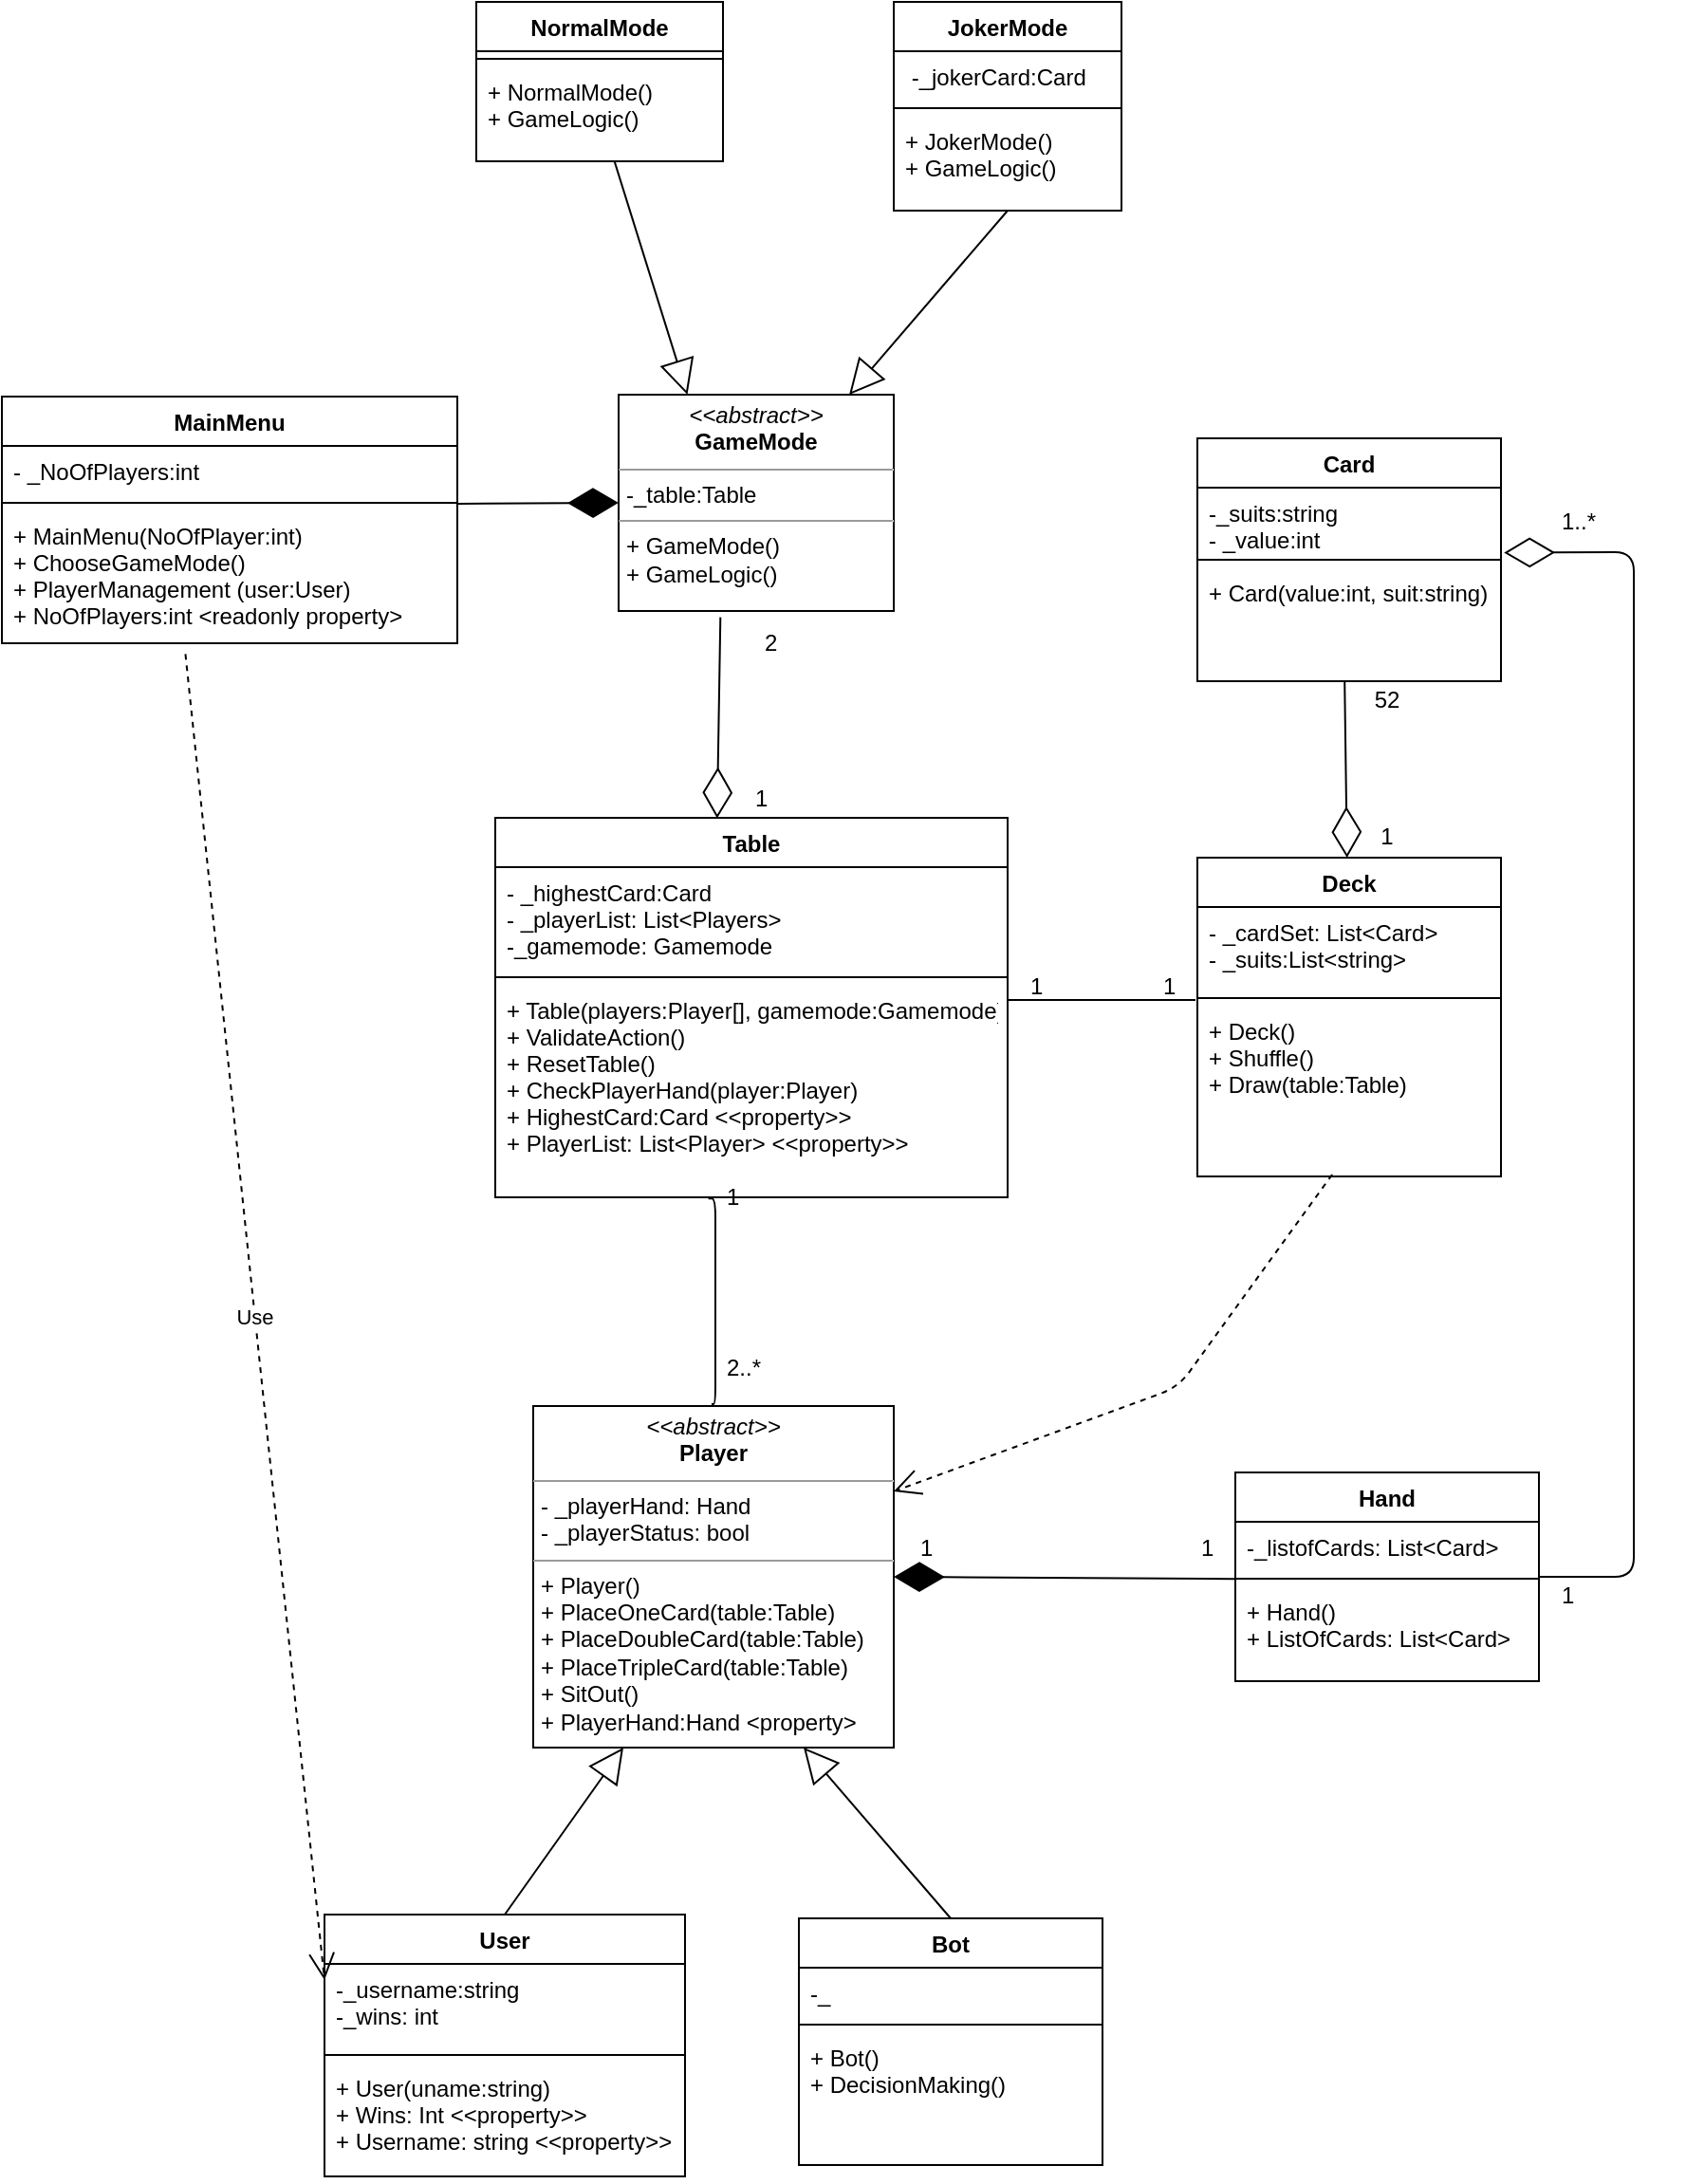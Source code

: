 <mxfile version="12.1.4" type="github" pages="1">
  <diagram id="AUOvVh1_00nn_1LIGHaV" name="Page-1">
    <mxGraphModel dx="904" dy="465" grid="1" gridSize="10" guides="1" tooltips="1" connect="1" arrows="1" fold="1" page="1" pageScale="1" pageWidth="1100" pageHeight="850" math="0" shadow="0">
      <root>
        <mxCell id="0"/>
        <mxCell id="1" parent="0"/>
        <mxCell id="rCFci73cA3xN7o4rIOeo-2" value="MainMenu" style="swimlane;fontStyle=1;align=center;verticalAlign=top;childLayout=stackLayout;horizontal=1;startSize=26;horizontalStack=0;resizeParent=1;resizeParentMax=0;resizeLast=0;collapsible=1;marginBottom=0;" parent="1" vertex="1">
          <mxGeometry x="20" y="278" width="240" height="130" as="geometry"/>
        </mxCell>
        <mxCell id="rCFci73cA3xN7o4rIOeo-3" value="- _NoOfPlayers:int" style="text;strokeColor=none;fillColor=none;align=left;verticalAlign=top;spacingLeft=4;spacingRight=4;overflow=hidden;rotatable=0;points=[[0,0.5],[1,0.5]];portConstraint=eastwest;" parent="rCFci73cA3xN7o4rIOeo-2" vertex="1">
          <mxGeometry y="26" width="240" height="26" as="geometry"/>
        </mxCell>
        <mxCell id="rCFci73cA3xN7o4rIOeo-4" value="" style="line;strokeWidth=1;fillColor=none;align=left;verticalAlign=middle;spacingTop=-1;spacingLeft=3;spacingRight=3;rotatable=0;labelPosition=right;points=[];portConstraint=eastwest;" parent="rCFci73cA3xN7o4rIOeo-2" vertex="1">
          <mxGeometry y="52" width="240" height="8" as="geometry"/>
        </mxCell>
        <mxCell id="rCFci73cA3xN7o4rIOeo-5" value="+ MainMenu(NoOfPlayer:int)&#xa;+ ChooseGameMode()&#xa;+ PlayerManagement (user:User)&#xa;+ NoOfPlayers:int &lt;readonly property&gt;&#xa;" style="text;strokeColor=none;fillColor=none;align=left;verticalAlign=top;spacingLeft=4;spacingRight=4;overflow=hidden;rotatable=0;points=[[0,0.5],[1,0.5]];portConstraint=eastwest;" parent="rCFci73cA3xN7o4rIOeo-2" vertex="1">
          <mxGeometry y="60" width="240" height="70" as="geometry"/>
        </mxCell>
        <mxCell id="rCFci73cA3xN7o4rIOeo-6" value="NormalMode" style="swimlane;fontStyle=1;align=center;verticalAlign=top;childLayout=stackLayout;horizontal=1;startSize=26;horizontalStack=0;resizeParent=1;resizeParentMax=0;resizeLast=0;collapsible=1;marginBottom=0;" parent="1" vertex="1">
          <mxGeometry x="270" y="70" width="130" height="84" as="geometry"/>
        </mxCell>
        <mxCell id="rCFci73cA3xN7o4rIOeo-8" value="" style="line;strokeWidth=1;fillColor=none;align=left;verticalAlign=middle;spacingTop=-1;spacingLeft=3;spacingRight=3;rotatable=0;labelPosition=right;points=[];portConstraint=eastwest;" parent="rCFci73cA3xN7o4rIOeo-6" vertex="1">
          <mxGeometry y="26" width="130" height="8" as="geometry"/>
        </mxCell>
        <mxCell id="rCFci73cA3xN7o4rIOeo-9" value="+ NormalMode()&#xa;+ GameLogic()&#xa;" style="text;strokeColor=none;fillColor=none;align=left;verticalAlign=top;spacingLeft=4;spacingRight=4;overflow=hidden;rotatable=0;points=[[0,0.5],[1,0.5]];portConstraint=eastwest;" parent="rCFci73cA3xN7o4rIOeo-6" vertex="1">
          <mxGeometry y="34" width="130" height="50" as="geometry"/>
        </mxCell>
        <mxCell id="rCFci73cA3xN7o4rIOeo-10" value="JokerMode" style="swimlane;fontStyle=1;align=center;verticalAlign=top;childLayout=stackLayout;horizontal=1;startSize=26;horizontalStack=0;resizeParent=1;resizeParentMax=0;resizeLast=0;collapsible=1;marginBottom=0;" parent="1" vertex="1">
          <mxGeometry x="490" y="70" width="120" height="110" as="geometry"/>
        </mxCell>
        <mxCell id="rCFci73cA3xN7o4rIOeo-11" value=" -_jokerCard:Card" style="text;strokeColor=none;fillColor=none;align=left;verticalAlign=top;spacingLeft=4;spacingRight=4;overflow=hidden;rotatable=0;points=[[0,0.5],[1,0.5]];portConstraint=eastwest;" parent="rCFci73cA3xN7o4rIOeo-10" vertex="1">
          <mxGeometry y="26" width="120" height="26" as="geometry"/>
        </mxCell>
        <mxCell id="rCFci73cA3xN7o4rIOeo-12" value="" style="line;strokeWidth=1;fillColor=none;align=left;verticalAlign=middle;spacingTop=-1;spacingLeft=3;spacingRight=3;rotatable=0;labelPosition=right;points=[];portConstraint=eastwest;" parent="rCFci73cA3xN7o4rIOeo-10" vertex="1">
          <mxGeometry y="52" width="120" height="8" as="geometry"/>
        </mxCell>
        <mxCell id="rCFci73cA3xN7o4rIOeo-13" value="+ JokerMode()&#xa;+ GameLogic()&#xa;" style="text;strokeColor=none;fillColor=none;align=left;verticalAlign=top;spacingLeft=4;spacingRight=4;overflow=hidden;rotatable=0;points=[[0,0.5],[1,0.5]];portConstraint=eastwest;" parent="rCFci73cA3xN7o4rIOeo-10" vertex="1">
          <mxGeometry y="60" width="120" height="50" as="geometry"/>
        </mxCell>
        <mxCell id="rCFci73cA3xN7o4rIOeo-18" value="Table" style="swimlane;fontStyle=1;align=center;verticalAlign=top;childLayout=stackLayout;horizontal=1;startSize=26;horizontalStack=0;resizeParent=1;resizeParentMax=0;resizeLast=0;collapsible=1;marginBottom=0;" parent="1" vertex="1">
          <mxGeometry x="280" y="500" width="270" height="200" as="geometry"/>
        </mxCell>
        <mxCell id="rCFci73cA3xN7o4rIOeo-19" value="- _highestCard:Card&#xa;- _playerList: List&lt;Players&gt;&#xa;-_gamemode: Gamemode&#xa;&#xa;" style="text;strokeColor=none;fillColor=none;align=left;verticalAlign=top;spacingLeft=4;spacingRight=4;overflow=hidden;rotatable=0;points=[[0,0.5],[1,0.5]];portConstraint=eastwest;" parent="rCFci73cA3xN7o4rIOeo-18" vertex="1">
          <mxGeometry y="26" width="270" height="54" as="geometry"/>
        </mxCell>
        <mxCell id="rCFci73cA3xN7o4rIOeo-20" value="" style="line;strokeWidth=1;fillColor=none;align=left;verticalAlign=middle;spacingTop=-1;spacingLeft=3;spacingRight=3;rotatable=0;labelPosition=right;points=[];portConstraint=eastwest;" parent="rCFci73cA3xN7o4rIOeo-18" vertex="1">
          <mxGeometry y="80" width="270" height="8" as="geometry"/>
        </mxCell>
        <mxCell id="rCFci73cA3xN7o4rIOeo-21" value="+ Table(players:Player[], gamemode:Gamemode)&#xa;+ ValidateAction()&#xa;+ ResetTable()&#xa;+ CheckPlayerHand(player:Player)&#xa;+ HighestCard:Card &lt;&lt;property&gt;&gt;&#xa;+ PlayerList: List&lt;Player&gt; &lt;&lt;property&gt;&gt;&#xa;" style="text;strokeColor=none;fillColor=none;align=left;verticalAlign=top;spacingLeft=4;spacingRight=4;overflow=hidden;rotatable=0;points=[[0,0.5],[1,0.5]];portConstraint=eastwest;" parent="rCFci73cA3xN7o4rIOeo-18" vertex="1">
          <mxGeometry y="88" width="270" height="112" as="geometry"/>
        </mxCell>
        <mxCell id="rCFci73cA3xN7o4rIOeo-51" value="&lt;p style=&quot;margin: 0px ; margin-top: 4px ; text-align: center&quot;&gt;&lt;i&gt;&amp;lt;&amp;lt;abstract&amp;gt;&amp;gt;&lt;/i&gt;&lt;br&gt;&lt;b&gt;Player&lt;/b&gt;&lt;/p&gt;&lt;hr size=&quot;1&quot;&gt;&lt;p style=&quot;margin: 0px ; margin-left: 4px&quot;&gt;- _playerHand: Hand&lt;/p&gt;&lt;p style=&quot;margin: 0px ; margin-left: 4px&quot;&gt;- _playerStatus: bool&lt;br&gt;&lt;/p&gt;&lt;hr size=&quot;1&quot;&gt;&lt;p style=&quot;margin: 0px ; margin-left: 4px&quot;&gt;+ Player()&lt;br&gt;+ PlaceOneCard(table:Table)&lt;/p&gt;&lt;p style=&quot;margin: 0px ; margin-left: 4px&quot;&gt;+ PlaceDoubleCard(table:Table)&lt;/p&gt;&lt;p style=&quot;margin: 0px ; margin-left: 4px&quot;&gt;+ PlaceTripleCard(table:Table)&lt;/p&gt;&lt;p style=&quot;margin: 0px ; margin-left: 4px&quot;&gt;+ SitOut()&lt;/p&gt;&lt;p style=&quot;margin: 0px ; margin-left: 4px&quot;&gt;+ PlayerHand:Hand &amp;lt;property&amp;gt;&lt;br&gt;&lt;/p&gt;" style="verticalAlign=top;align=left;overflow=fill;fontSize=12;fontFamily=Helvetica;html=1;glass=0;" parent="1" vertex="1">
          <mxGeometry x="300" y="810" width="190" height="180" as="geometry"/>
        </mxCell>
        <mxCell id="rCFci73cA3xN7o4rIOeo-52" value="&lt;p style=&quot;margin: 0px ; margin-top: 4px ; text-align: center&quot;&gt;&lt;i&gt;&amp;lt;&amp;lt;abstract&amp;gt;&amp;gt;&lt;/i&gt;&lt;br&gt;&lt;b&gt;GameMode&lt;/b&gt;&lt;/p&gt;&lt;hr size=&quot;1&quot;&gt;&lt;p style=&quot;margin: 0px ; margin-left: 4px&quot;&gt;-_table:Table&lt;br&gt;&lt;/p&gt;&lt;hr size=&quot;1&quot;&gt;&lt;p style=&quot;margin: 0px ; margin-left: 4px&quot;&gt;+ GameMode()&lt;/p&gt;&lt;p style=&quot;margin: 0px ; margin-left: 4px&quot;&gt;+ GameLogic()&lt;br&gt;&lt;/p&gt;" style="verticalAlign=top;align=left;overflow=fill;fontSize=12;fontFamily=Helvetica;html=1;glass=0;" parent="1" vertex="1">
          <mxGeometry x="345" y="277" width="145" height="114" as="geometry"/>
        </mxCell>
        <mxCell id="rCFci73cA3xN7o4rIOeo-53" value="Deck" style="swimlane;fontStyle=1;align=center;verticalAlign=top;childLayout=stackLayout;horizontal=1;startSize=26;horizontalStack=0;resizeParent=1;resizeParentMax=0;resizeLast=0;collapsible=1;marginBottom=0;glass=0;fontSize=12;" parent="1" vertex="1">
          <mxGeometry x="650" y="521" width="160" height="168" as="geometry"/>
        </mxCell>
        <mxCell id="rCFci73cA3xN7o4rIOeo-54" value="- _cardSet: List&lt;Card&gt;&#xa;- _suits:List&lt;string&gt;&#xa;" style="text;strokeColor=none;fillColor=none;align=left;verticalAlign=top;spacingLeft=4;spacingRight=4;overflow=hidden;rotatable=0;points=[[0,0.5],[1,0.5]];portConstraint=eastwest;" parent="rCFci73cA3xN7o4rIOeo-53" vertex="1">
          <mxGeometry y="26" width="160" height="44" as="geometry"/>
        </mxCell>
        <mxCell id="rCFci73cA3xN7o4rIOeo-55" value="" style="line;strokeWidth=1;fillColor=none;align=left;verticalAlign=middle;spacingTop=-1;spacingLeft=3;spacingRight=3;rotatable=0;labelPosition=right;points=[];portConstraint=eastwest;" parent="rCFci73cA3xN7o4rIOeo-53" vertex="1">
          <mxGeometry y="70" width="160" height="8" as="geometry"/>
        </mxCell>
        <mxCell id="rCFci73cA3xN7o4rIOeo-56" value="+ Deck()&#xa;+ Shuffle()&#xa;+ Draw(table:Table)&#xa;" style="text;strokeColor=none;fillColor=none;align=left;verticalAlign=top;spacingLeft=4;spacingRight=4;overflow=hidden;rotatable=0;points=[[0,0.5],[1,0.5]];portConstraint=eastwest;" parent="rCFci73cA3xN7o4rIOeo-53" vertex="1">
          <mxGeometry y="78" width="160" height="90" as="geometry"/>
        </mxCell>
        <mxCell id="rCFci73cA3xN7o4rIOeo-57" value="Card" style="swimlane;fontStyle=1;align=center;verticalAlign=top;childLayout=stackLayout;horizontal=1;startSize=26;horizontalStack=0;resizeParent=1;resizeParentMax=0;resizeLast=0;collapsible=1;marginBottom=0;glass=0;fontSize=12;" parent="1" vertex="1">
          <mxGeometry x="650" y="300" width="160" height="128" as="geometry"/>
        </mxCell>
        <mxCell id="rCFci73cA3xN7o4rIOeo-58" value="-_suits:string&#xa;- _value:int&#xa;" style="text;strokeColor=none;fillColor=none;align=left;verticalAlign=top;spacingLeft=4;spacingRight=4;overflow=hidden;rotatable=0;points=[[0,0.5],[1,0.5]];portConstraint=eastwest;" parent="rCFci73cA3xN7o4rIOeo-57" vertex="1">
          <mxGeometry y="26" width="160" height="34" as="geometry"/>
        </mxCell>
        <mxCell id="rCFci73cA3xN7o4rIOeo-59" value="" style="line;strokeWidth=1;fillColor=none;align=left;verticalAlign=middle;spacingTop=-1;spacingLeft=3;spacingRight=3;rotatable=0;labelPosition=right;points=[];portConstraint=eastwest;" parent="rCFci73cA3xN7o4rIOeo-57" vertex="1">
          <mxGeometry y="60" width="160" height="8" as="geometry"/>
        </mxCell>
        <mxCell id="rCFci73cA3xN7o4rIOeo-60" value="+ Card(value:int, suit:string)" style="text;strokeColor=none;fillColor=none;align=left;verticalAlign=top;spacingLeft=4;spacingRight=4;overflow=hidden;rotatable=0;points=[[0,0.5],[1,0.5]];portConstraint=eastwest;" parent="rCFci73cA3xN7o4rIOeo-57" vertex="1">
          <mxGeometry y="68" width="160" height="60" as="geometry"/>
        </mxCell>
        <mxCell id="rCFci73cA3xN7o4rIOeo-66" value="Hand" style="swimlane;fontStyle=1;align=center;verticalAlign=top;childLayout=stackLayout;horizontal=1;startSize=26;horizontalStack=0;resizeParent=1;resizeParentMax=0;resizeLast=0;collapsible=1;marginBottom=0;glass=0;fontSize=12;" parent="1" vertex="1">
          <mxGeometry x="670" y="845" width="160" height="110" as="geometry"/>
        </mxCell>
        <mxCell id="rCFci73cA3xN7o4rIOeo-67" value="-_listofCards: List&lt;Card&gt;" style="text;strokeColor=none;fillColor=none;align=left;verticalAlign=top;spacingLeft=4;spacingRight=4;overflow=hidden;rotatable=0;points=[[0,0.5],[1,0.5]];portConstraint=eastwest;" parent="rCFci73cA3xN7o4rIOeo-66" vertex="1">
          <mxGeometry y="26" width="160" height="26" as="geometry"/>
        </mxCell>
        <mxCell id="rCFci73cA3xN7o4rIOeo-68" value="" style="line;strokeWidth=1;fillColor=none;align=left;verticalAlign=middle;spacingTop=-1;spacingLeft=3;spacingRight=3;rotatable=0;labelPosition=right;points=[];portConstraint=eastwest;" parent="rCFci73cA3xN7o4rIOeo-66" vertex="1">
          <mxGeometry y="52" width="160" height="8" as="geometry"/>
        </mxCell>
        <mxCell id="rCFci73cA3xN7o4rIOeo-69" value="+ Hand()&#xa;+ ListOfCards: List&lt;Card&gt;" style="text;strokeColor=none;fillColor=none;align=left;verticalAlign=top;spacingLeft=4;spacingRight=4;overflow=hidden;rotatable=0;points=[[0,0.5],[1,0.5]];portConstraint=eastwest;" parent="rCFci73cA3xN7o4rIOeo-66" vertex="1">
          <mxGeometry y="60" width="160" height="50" as="geometry"/>
        </mxCell>
        <mxCell id="rCFci73cA3xN7o4rIOeo-91" value="" style="endArrow=block;endSize=16;endFill=0;html=1;fontSize=12;entryX=0.25;entryY=0;entryDx=0;entryDy=0;" parent="1" source="rCFci73cA3xN7o4rIOeo-9" target="rCFci73cA3xN7o4rIOeo-52" edge="1">
          <mxGeometry width="160" relative="1" as="geometry">
            <mxPoint x="140" y="450" as="sourcePoint"/>
            <mxPoint x="300" y="450" as="targetPoint"/>
          </mxGeometry>
        </mxCell>
        <mxCell id="rCFci73cA3xN7o4rIOeo-92" value="" style="endArrow=block;endSize=16;endFill=0;html=1;fontSize=12;exitX=0.5;exitY=1;exitDx=0;exitDy=0;" parent="1" source="rCFci73cA3xN7o4rIOeo-10" target="rCFci73cA3xN7o4rIOeo-52" edge="1">
          <mxGeometry width="160" relative="1" as="geometry">
            <mxPoint x="481.368" y="176.0" as="sourcePoint"/>
            <mxPoint x="519" y="276.5" as="targetPoint"/>
          </mxGeometry>
        </mxCell>
        <mxCell id="rCFci73cA3xN7o4rIOeo-93" value="" style="endArrow=diamondThin;endFill=1;endSize=24;html=1;fontSize=12;exitX=1;exitY=-0.05;exitDx=0;exitDy=0;exitPerimeter=0;entryX=0;entryY=0.5;entryDx=0;entryDy=0;" parent="1" source="rCFci73cA3xN7o4rIOeo-5" target="rCFci73cA3xN7o4rIOeo-52" edge="1">
          <mxGeometry width="160" relative="1" as="geometry">
            <mxPoint x="115" y="480" as="sourcePoint"/>
            <mxPoint x="275" y="480" as="targetPoint"/>
          </mxGeometry>
        </mxCell>
        <mxCell id="rCFci73cA3xN7o4rIOeo-104" value="" style="endArrow=diamondThin;endFill=1;endSize=24;html=1;fontSize=12;entryX=1;entryY=0.5;entryDx=0;entryDy=0;exitX=0.001;exitY=-0.077;exitDx=0;exitDy=0;exitPerimeter=0;" parent="1" source="rCFci73cA3xN7o4rIOeo-69" target="rCFci73cA3xN7o4rIOeo-51" edge="1">
          <mxGeometry width="160" relative="1" as="geometry">
            <mxPoint x="30" y="1010" as="sourcePoint"/>
            <mxPoint x="190" y="1010" as="targetPoint"/>
          </mxGeometry>
        </mxCell>
        <mxCell id="rCFci73cA3xN7o4rIOeo-107" value="" style="endArrow=none;html=1;edgeStyle=orthogonalEdgeStyle;fontSize=12;exitX=0.5;exitY=0;exitDx=0;exitDy=0;entryX=0.416;entryY=1.006;entryDx=0;entryDy=0;entryPerimeter=0;" parent="1" target="rCFci73cA3xN7o4rIOeo-21" edge="1">
          <mxGeometry relative="1" as="geometry">
            <mxPoint x="394" y="809" as="sourcePoint"/>
            <mxPoint x="396" y="710" as="targetPoint"/>
            <Array as="points">
              <mxPoint x="396" y="809"/>
            </Array>
          </mxGeometry>
        </mxCell>
        <mxCell id="rCFci73cA3xN7o4rIOeo-108" value="" style="resizable=0;html=1;align=left;verticalAlign=bottom;labelBackgroundColor=#ffffff;fontSize=10;" parent="rCFci73cA3xN7o4rIOeo-107" connectable="0" vertex="1">
          <mxGeometry x="-1" relative="1" as="geometry"/>
        </mxCell>
        <mxCell id="rCFci73cA3xN7o4rIOeo-109" value="" style="resizable=0;html=1;align=right;verticalAlign=bottom;labelBackgroundColor=#ffffff;fontSize=10;" parent="rCFci73cA3xN7o4rIOeo-107" connectable="0" vertex="1">
          <mxGeometry x="1" relative="1" as="geometry"/>
        </mxCell>
        <mxCell id="rCFci73cA3xN7o4rIOeo-111" value="User" style="swimlane;fontStyle=1;align=center;verticalAlign=top;childLayout=stackLayout;horizontal=1;startSize=26;horizontalStack=0;resizeParent=1;resizeParentMax=0;resizeLast=0;collapsible=1;marginBottom=0;glass=0;fontSize=12;" parent="1" vertex="1">
          <mxGeometry x="190" y="1078" width="190" height="138" as="geometry"/>
        </mxCell>
        <mxCell id="rCFci73cA3xN7o4rIOeo-112" value="-_username:string&#xa;-_wins: int&#xa;" style="text;strokeColor=none;fillColor=none;align=left;verticalAlign=top;spacingLeft=4;spacingRight=4;overflow=hidden;rotatable=0;points=[[0,0.5],[1,0.5]];portConstraint=eastwest;" parent="rCFci73cA3xN7o4rIOeo-111" vertex="1">
          <mxGeometry y="26" width="190" height="44" as="geometry"/>
        </mxCell>
        <mxCell id="rCFci73cA3xN7o4rIOeo-113" value="" style="line;strokeWidth=1;fillColor=none;align=left;verticalAlign=middle;spacingTop=-1;spacingLeft=3;spacingRight=3;rotatable=0;labelPosition=right;points=[];portConstraint=eastwest;" parent="rCFci73cA3xN7o4rIOeo-111" vertex="1">
          <mxGeometry y="70" width="190" height="8" as="geometry"/>
        </mxCell>
        <mxCell id="rCFci73cA3xN7o4rIOeo-114" value="+ User(uname:string)&#xa;+ Wins: Int &lt;&lt;property&gt;&gt;&#xa;+ Username: string &lt;&lt;property&gt;&gt;&#xa;&#xa;&#xa;" style="text;strokeColor=none;fillColor=none;align=left;verticalAlign=top;spacingLeft=4;spacingRight=4;overflow=hidden;rotatable=0;points=[[0,0.5],[1,0.5]];portConstraint=eastwest;" parent="rCFci73cA3xN7o4rIOeo-111" vertex="1">
          <mxGeometry y="78" width="190" height="60" as="geometry"/>
        </mxCell>
        <mxCell id="rCFci73cA3xN7o4rIOeo-115" value="Bot" style="swimlane;fontStyle=1;align=center;verticalAlign=top;childLayout=stackLayout;horizontal=1;startSize=26;horizontalStack=0;resizeParent=1;resizeParentMax=0;resizeLast=0;collapsible=1;marginBottom=0;glass=0;fontSize=12;" parent="1" vertex="1">
          <mxGeometry x="440" y="1080" width="160" height="130" as="geometry"/>
        </mxCell>
        <mxCell id="rCFci73cA3xN7o4rIOeo-116" value="-_" style="text;strokeColor=none;fillColor=none;align=left;verticalAlign=top;spacingLeft=4;spacingRight=4;overflow=hidden;rotatable=0;points=[[0,0.5],[1,0.5]];portConstraint=eastwest;" parent="rCFci73cA3xN7o4rIOeo-115" vertex="1">
          <mxGeometry y="26" width="160" height="26" as="geometry"/>
        </mxCell>
        <mxCell id="rCFci73cA3xN7o4rIOeo-117" value="" style="line;strokeWidth=1;fillColor=none;align=left;verticalAlign=middle;spacingTop=-1;spacingLeft=3;spacingRight=3;rotatable=0;labelPosition=right;points=[];portConstraint=eastwest;" parent="rCFci73cA3xN7o4rIOeo-115" vertex="1">
          <mxGeometry y="52" width="160" height="8" as="geometry"/>
        </mxCell>
        <mxCell id="rCFci73cA3xN7o4rIOeo-118" value="+ Bot()&#xa;+ DecisionMaking()&#xa;" style="text;strokeColor=none;fillColor=none;align=left;verticalAlign=top;spacingLeft=4;spacingRight=4;overflow=hidden;rotatable=0;points=[[0,0.5],[1,0.5]];portConstraint=eastwest;" parent="rCFci73cA3xN7o4rIOeo-115" vertex="1">
          <mxGeometry y="60" width="160" height="70" as="geometry"/>
        </mxCell>
        <mxCell id="rCFci73cA3xN7o4rIOeo-119" value="" style="endArrow=block;endSize=16;endFill=0;html=1;fontSize=12;entryX=0.25;entryY=1;entryDx=0;entryDy=0;exitX=0.5;exitY=0;exitDx=0;exitDy=0;" parent="1" source="rCFci73cA3xN7o4rIOeo-111" target="rCFci73cA3xN7o4rIOeo-51" edge="1">
          <mxGeometry width="160" relative="1" as="geometry">
            <mxPoint x="30" y="1240" as="sourcePoint"/>
            <mxPoint x="190" y="1240" as="targetPoint"/>
          </mxGeometry>
        </mxCell>
        <mxCell id="rCFci73cA3xN7o4rIOeo-120" value="" style="endArrow=block;endSize=16;endFill=0;html=1;fontSize=12;entryX=0.75;entryY=1;entryDx=0;entryDy=0;exitX=0.5;exitY=0;exitDx=0;exitDy=0;" parent="1" source="rCFci73cA3xN7o4rIOeo-115" target="rCFci73cA3xN7o4rIOeo-51" edge="1">
          <mxGeometry width="160" relative="1" as="geometry">
            <mxPoint x="290" y="1090" as="sourcePoint"/>
            <mxPoint x="357.5" y="1000" as="targetPoint"/>
          </mxGeometry>
        </mxCell>
        <mxCell id="W6F4C9Qx7MIsBT91JTeM-1" value="1" style="text;html=1;strokeColor=none;fillColor=none;align=center;verticalAlign=middle;whiteSpace=wrap;rounded=0;" parent="1" vertex="1">
          <mxGeometry x="730" y="500" width="40" height="20" as="geometry"/>
        </mxCell>
        <mxCell id="W6F4C9Qx7MIsBT91JTeM-2" value="52" style="text;html=1;strokeColor=none;fillColor=none;align=center;verticalAlign=middle;whiteSpace=wrap;rounded=0;" parent="1" vertex="1">
          <mxGeometry x="730" y="428" width="40" height="20" as="geometry"/>
        </mxCell>
        <mxCell id="W6F4C9Qx7MIsBT91JTeM-5" value="1" style="text;html=1;resizable=0;points=[];autosize=1;align=left;verticalAlign=top;spacingTop=-4;" parent="1" vertex="1">
          <mxGeometry x="502" y="875" width="20" height="20" as="geometry"/>
        </mxCell>
        <mxCell id="W6F4C9Qx7MIsBT91JTeM-6" value="1" style="text;html=1;resizable=0;points=[];autosize=1;align=left;verticalAlign=top;spacingTop=-4;" parent="1" vertex="1">
          <mxGeometry x="650" y="875" width="20" height="20" as="geometry"/>
        </mxCell>
        <mxCell id="W6F4C9Qx7MIsBT91JTeM-7" value="2..*" style="text;html=1;resizable=0;points=[];autosize=1;align=left;verticalAlign=top;spacingTop=-4;" parent="1" vertex="1">
          <mxGeometry x="400" y="780" width="30" height="20" as="geometry"/>
        </mxCell>
        <mxCell id="W6F4C9Qx7MIsBT91JTeM-8" value="1" style="text;html=1;resizable=0;points=[];autosize=1;align=left;verticalAlign=top;spacingTop=-4;" parent="1" vertex="1">
          <mxGeometry x="400" y="690" width="20" height="20" as="geometry"/>
        </mxCell>
        <mxCell id="W6F4C9Qx7MIsBT91JTeM-9" value="" style="endArrow=none;html=1;edgeStyle=orthogonalEdgeStyle;" parent="1" edge="1">
          <mxGeometry relative="1" as="geometry">
            <mxPoint x="550" y="596" as="sourcePoint"/>
            <mxPoint x="649" y="596" as="targetPoint"/>
          </mxGeometry>
        </mxCell>
        <mxCell id="W6F4C9Qx7MIsBT91JTeM-10" value="" style="resizable=0;html=1;align=left;verticalAlign=bottom;labelBackgroundColor=#ffffff;fontSize=10;" parent="W6F4C9Qx7MIsBT91JTeM-9" connectable="0" vertex="1">
          <mxGeometry x="-1" relative="1" as="geometry"/>
        </mxCell>
        <mxCell id="W6F4C9Qx7MIsBT91JTeM-11" value="" style="resizable=0;html=1;align=right;verticalAlign=bottom;labelBackgroundColor=#ffffff;fontSize=10;" parent="W6F4C9Qx7MIsBT91JTeM-9" connectable="0" vertex="1">
          <mxGeometry x="1" relative="1" as="geometry"/>
        </mxCell>
        <mxCell id="W6F4C9Qx7MIsBT91JTeM-12" value="1" style="text;html=1;resizable=0;points=[];autosize=1;align=left;verticalAlign=top;spacingTop=-4;" parent="1" vertex="1">
          <mxGeometry x="560" y="579" width="20" height="20" as="geometry"/>
        </mxCell>
        <mxCell id="W6F4C9Qx7MIsBT91JTeM-13" value="1" style="text;html=1;resizable=0;points=[];autosize=1;align=left;verticalAlign=top;spacingTop=-4;" parent="1" vertex="1">
          <mxGeometry x="630" y="579" width="20" height="20" as="geometry"/>
        </mxCell>
        <mxCell id="W6F4C9Qx7MIsBT91JTeM-17" value="" style="endArrow=open;endSize=12;dashed=1;html=1;exitX=0.444;exitY=0.989;exitDx=0;exitDy=0;exitPerimeter=0;entryX=1;entryY=0.25;entryDx=0;entryDy=0;" parent="1" source="rCFci73cA3xN7o4rIOeo-56" target="rCFci73cA3xN7o4rIOeo-51" edge="1">
          <mxGeometry width="160" relative="1" as="geometry">
            <mxPoint x="600" y="760" as="sourcePoint"/>
            <mxPoint x="760" y="760" as="targetPoint"/>
            <Array as="points">
              <mxPoint x="640" y="800"/>
            </Array>
          </mxGeometry>
        </mxCell>
        <mxCell id="W6F4C9Qx7MIsBT91JTeM-18" value="" style="endArrow=diamondThin;endFill=0;endSize=24;html=1;exitX=0.485;exitY=0.994;exitDx=0;exitDy=0;exitPerimeter=0;" parent="1" source="rCFci73cA3xN7o4rIOeo-60" target="rCFci73cA3xN7o4rIOeo-53" edge="1">
          <mxGeometry width="160" relative="1" as="geometry">
            <mxPoint x="810" y="550" as="sourcePoint"/>
            <mxPoint x="970" y="550" as="targetPoint"/>
          </mxGeometry>
        </mxCell>
        <mxCell id="W6F4C9Qx7MIsBT91JTeM-23" value="1" style="text;html=1;resizable=0;points=[];autosize=1;align=left;verticalAlign=top;spacingTop=-4;" parent="1" vertex="1">
          <mxGeometry x="415" y="480" width="20" height="20" as="geometry"/>
        </mxCell>
        <mxCell id="W6F4C9Qx7MIsBT91JTeM-24" value="2" style="text;html=1;resizable=0;points=[];autosize=1;align=left;verticalAlign=top;spacingTop=-4;" parent="1" vertex="1">
          <mxGeometry x="420" y="398" width="20" height="20" as="geometry"/>
        </mxCell>
        <mxCell id="W6F4C9Qx7MIsBT91JTeM-25" value="" style="endArrow=diamondThin;endFill=0;endSize=24;html=1;entryX=0.433;entryY=0.001;entryDx=0;entryDy=0;entryPerimeter=0;exitX=0.37;exitY=1.029;exitDx=0;exitDy=0;exitPerimeter=0;" parent="1" source="rCFci73cA3xN7o4rIOeo-52" target="rCFci73cA3xN7o4rIOeo-18" edge="1">
          <mxGeometry width="160" relative="1" as="geometry">
            <mxPoint x="200" y="447.5" as="sourcePoint"/>
            <mxPoint x="360" y="447.5" as="targetPoint"/>
          </mxGeometry>
        </mxCell>
        <mxCell id="sN7q45Nhm-oCOL_dB22m-9" value="Use" style="endArrow=open;endSize=12;dashed=1;html=1;exitX=0.403;exitY=1.081;exitDx=0;exitDy=0;exitPerimeter=0;entryX=0;entryY=0.25;entryDx=0;entryDy=0;" parent="1" source="rCFci73cA3xN7o4rIOeo-5" target="rCFci73cA3xN7o4rIOeo-111" edge="1">
          <mxGeometry width="160" relative="1" as="geometry">
            <mxPoint y="850" as="sourcePoint"/>
            <mxPoint x="160" y="850" as="targetPoint"/>
          </mxGeometry>
        </mxCell>
        <mxCell id="4G9rTShFLs_4Kd3WX-Xk-1" value="" style="endArrow=diamondThin;endFill=0;endSize=24;html=1;entryX=1.01;entryY=1.008;entryDx=0;entryDy=0;entryPerimeter=0;exitX=1;exitY=0.5;exitDx=0;exitDy=0;" edge="1" parent="1" source="rCFci73cA3xN7o4rIOeo-66" target="rCFci73cA3xN7o4rIOeo-58">
          <mxGeometry width="160" relative="1" as="geometry">
            <mxPoint x="890" y="770" as="sourcePoint"/>
            <mxPoint x="1050" y="770" as="targetPoint"/>
            <Array as="points">
              <mxPoint x="880" y="900"/>
              <mxPoint x="880" y="360"/>
            </Array>
          </mxGeometry>
        </mxCell>
        <mxCell id="4G9rTShFLs_4Kd3WX-Xk-2" value="1..*" style="text;html=1;resizable=0;points=[];autosize=1;align=left;verticalAlign=top;spacingTop=-4;" vertex="1" parent="1">
          <mxGeometry x="840" y="334" width="30" height="20" as="geometry"/>
        </mxCell>
        <mxCell id="4G9rTShFLs_4Kd3WX-Xk-3" value="1" style="text;html=1;resizable=0;points=[];autosize=1;align=left;verticalAlign=top;spacingTop=-4;" vertex="1" parent="1">
          <mxGeometry x="840" y="900" width="20" height="20" as="geometry"/>
        </mxCell>
      </root>
    </mxGraphModel>
  </diagram>
</mxfile>
